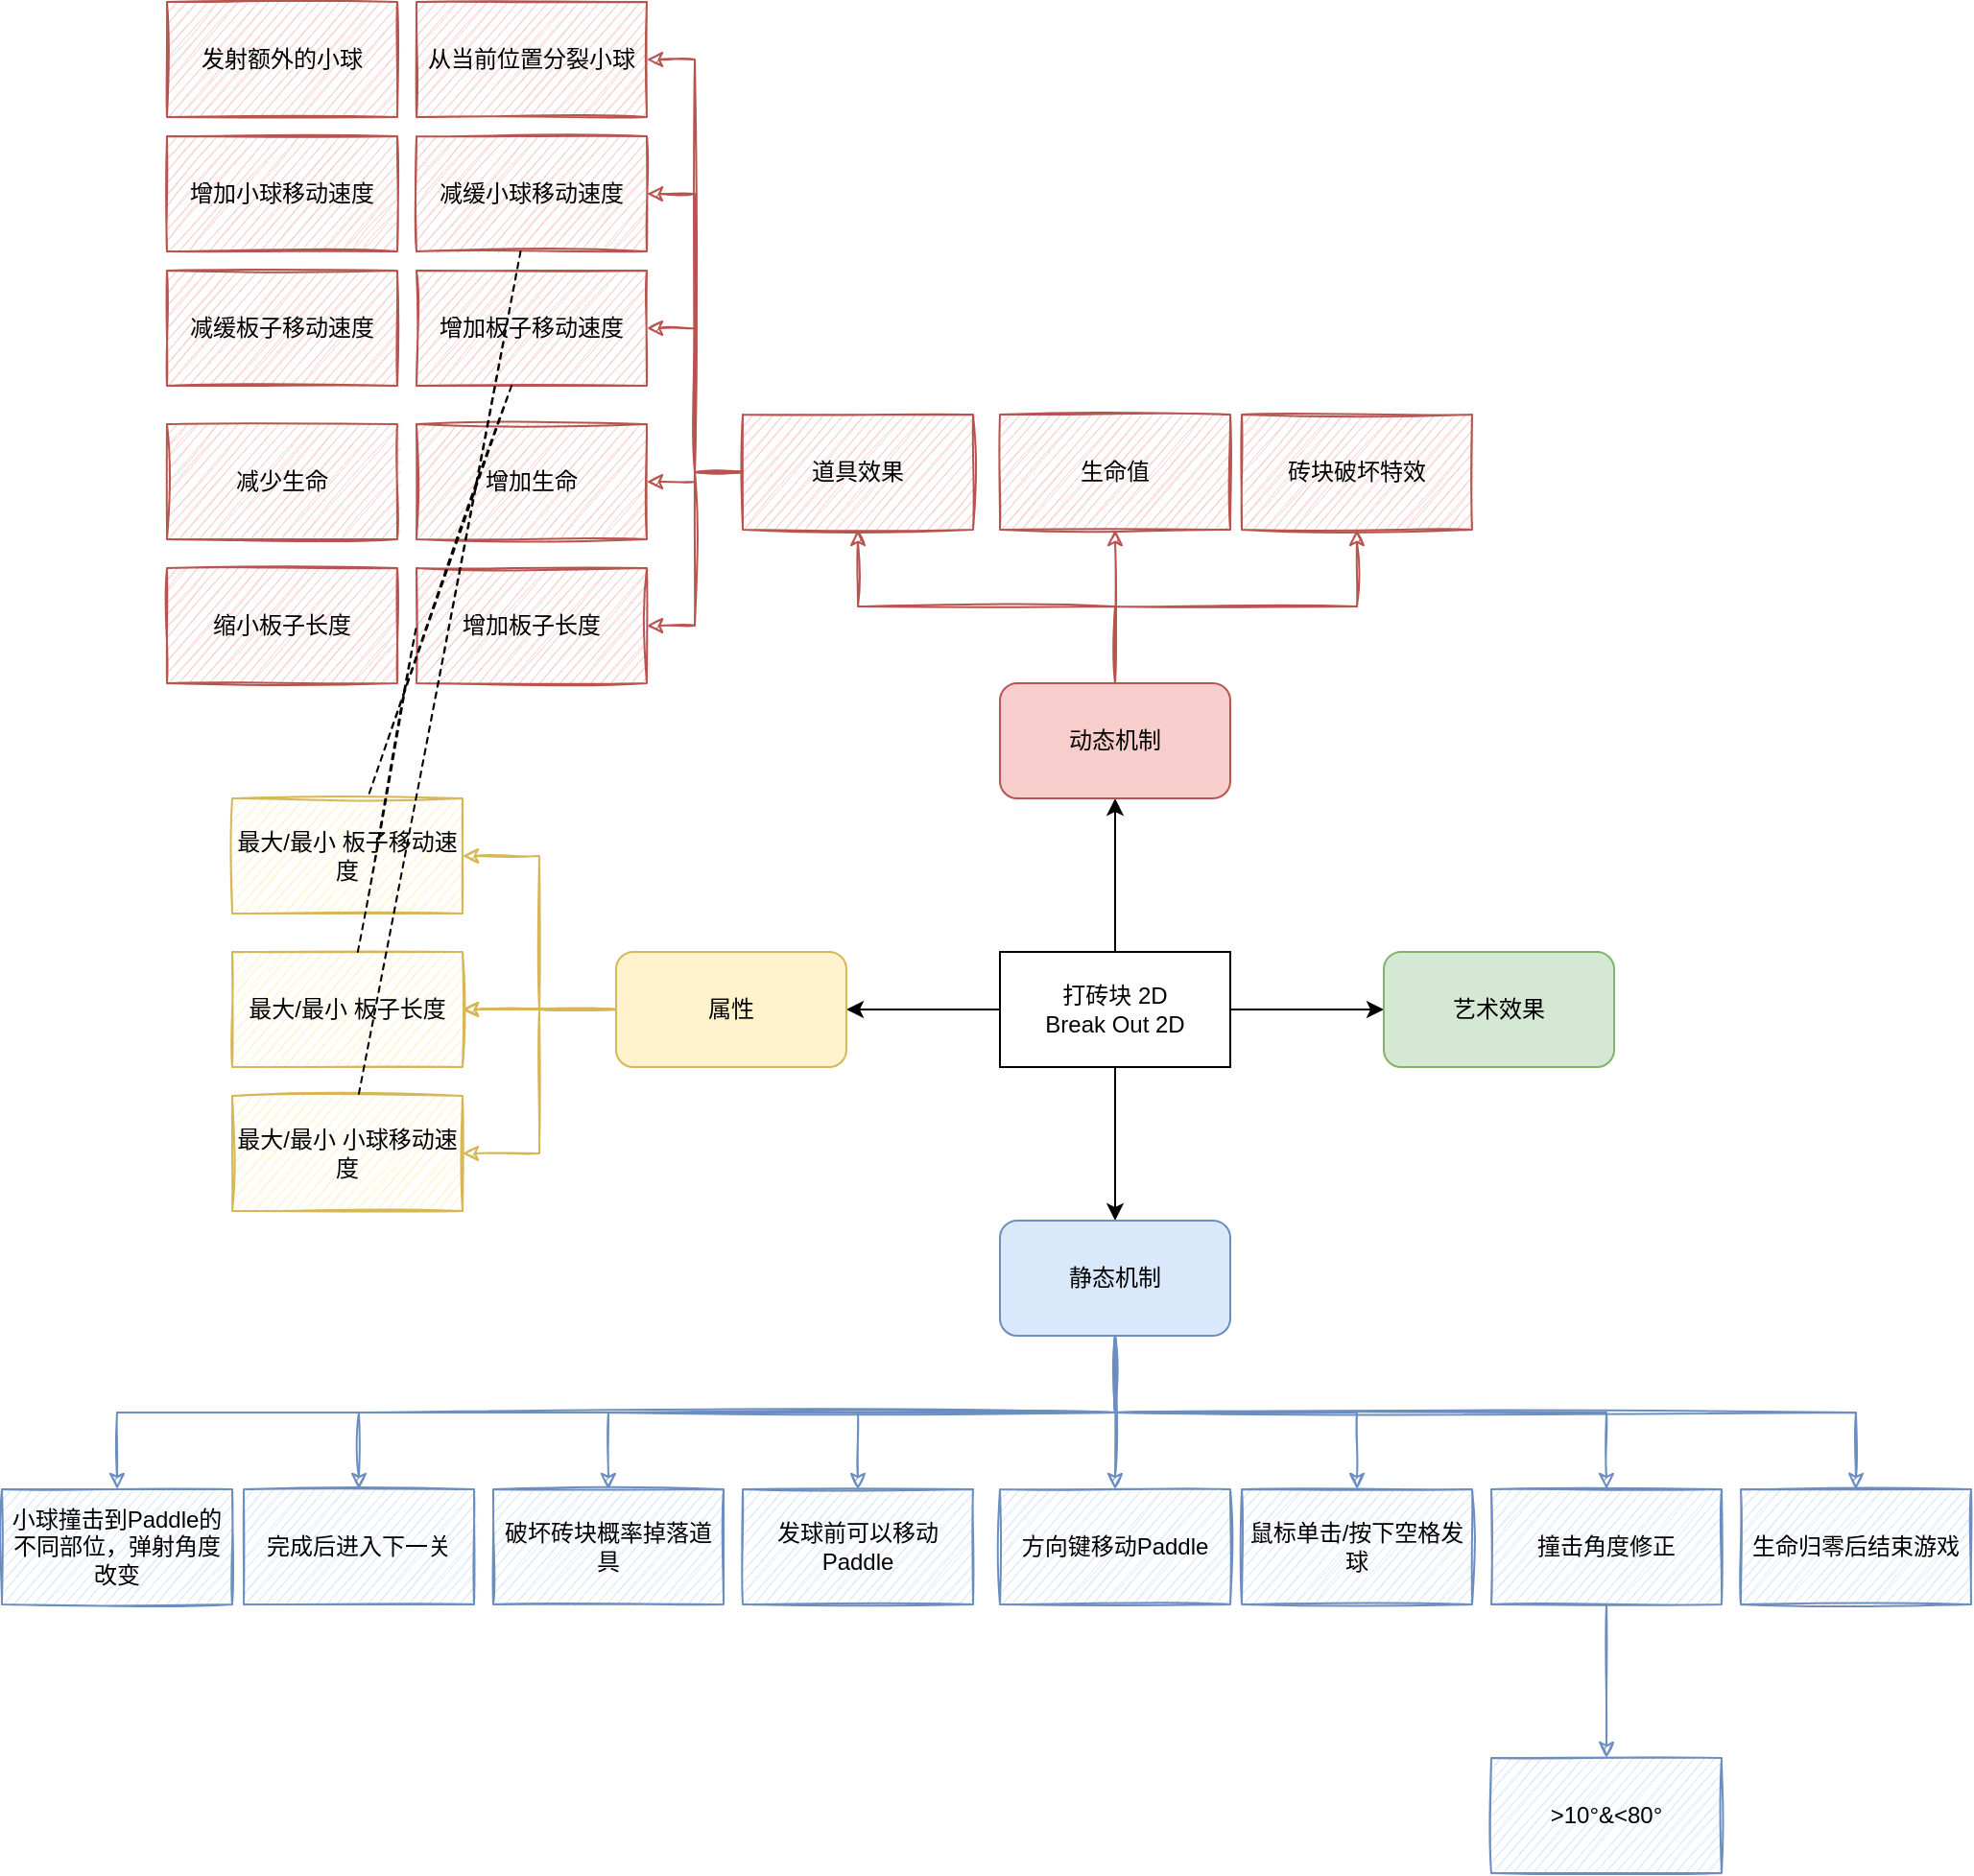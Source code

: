 <mxfile version="15.8.3" type="github" pages="2"><diagram id="j4yADAcBJTlE0MgHbFQH" name="Game Design"><mxGraphModel dx="2889" dy="1112" grid="1" gridSize="10" guides="1" tooltips="1" connect="1" arrows="1" fold="1" page="1" pageScale="1" pageWidth="827" pageHeight="1169" math="0" shadow="0"><root><mxCell id="0"/><mxCell id="1" parent="0"/><mxCell id="lZPO9G5ehcdFBOwL09j4-3" value="" style="edgeStyle=orthogonalEdgeStyle;rounded=0;orthogonalLoop=1;jettySize=auto;html=1;" edge="1" parent="1" source="lZPO9G5ehcdFBOwL09j4-1" target="lZPO9G5ehcdFBOwL09j4-2"><mxGeometry relative="1" as="geometry"/></mxCell><mxCell id="lZPO9G5ehcdFBOwL09j4-5" value="" style="edgeStyle=orthogonalEdgeStyle;rounded=0;orthogonalLoop=1;jettySize=auto;html=1;" edge="1" parent="1" source="lZPO9G5ehcdFBOwL09j4-1" target="lZPO9G5ehcdFBOwL09j4-4"><mxGeometry relative="1" as="geometry"/></mxCell><mxCell id="lZPO9G5ehcdFBOwL09j4-7" value="" style="edgeStyle=orthogonalEdgeStyle;rounded=0;orthogonalLoop=1;jettySize=auto;html=1;" edge="1" parent="1" source="lZPO9G5ehcdFBOwL09j4-1" target="lZPO9G5ehcdFBOwL09j4-6"><mxGeometry relative="1" as="geometry"/></mxCell><mxCell id="lZPO9G5ehcdFBOwL09j4-9" value="" style="edgeStyle=orthogonalEdgeStyle;rounded=0;orthogonalLoop=1;jettySize=auto;html=1;" edge="1" parent="1" source="lZPO9G5ehcdFBOwL09j4-1" target="lZPO9G5ehcdFBOwL09j4-8"><mxGeometry relative="1" as="geometry"/></mxCell><mxCell id="lZPO9G5ehcdFBOwL09j4-1" value="&lt;div&gt;打砖块 2D&lt;/div&gt;&lt;div&gt;Break Out 2D&lt;br&gt;&lt;/div&gt;" style="rounded=0;whiteSpace=wrap;html=1;" vertex="1" parent="1"><mxGeometry x="354" y="555" width="120" height="60" as="geometry"/></mxCell><mxCell id="lZPO9G5ehcdFBOwL09j4-2" value="艺术效果" style="whiteSpace=wrap;html=1;rounded=1;fillColor=#d5e8d4;strokeColor=#82b366;" vertex="1" parent="1"><mxGeometry x="554" y="555" width="120" height="60" as="geometry"/></mxCell><mxCell id="m0IgPKd1K75AwhOamDjl-6" value="" style="edgeStyle=orthogonalEdgeStyle;rounded=0;orthogonalLoop=1;jettySize=auto;html=1;sketch=1;fillColor=#f8cecc;strokeColor=#b85450;" edge="1" parent="1" source="lZPO9G5ehcdFBOwL09j4-4" target="m0IgPKd1K75AwhOamDjl-5"><mxGeometry relative="1" as="geometry"/></mxCell><mxCell id="m0IgPKd1K75AwhOamDjl-20" value="" style="edgeStyle=orthogonalEdgeStyle;rounded=0;orthogonalLoop=1;jettySize=auto;html=1;exitX=0.5;exitY=0;exitDx=0;exitDy=0;sketch=1;fillColor=#f8cecc;strokeColor=#b85450;" edge="1" parent="1" source="lZPO9G5ehcdFBOwL09j4-4" target="m0IgPKd1K75AwhOamDjl-19"><mxGeometry relative="1" as="geometry"/></mxCell><mxCell id="m0IgPKd1K75AwhOamDjl-26" value="" style="edgeStyle=orthogonalEdgeStyle;rounded=0;sketch=1;orthogonalLoop=1;jettySize=auto;html=1;exitX=0.5;exitY=0;exitDx=0;exitDy=0;fillColor=#f8cecc;strokeColor=#b85450;" edge="1" parent="1" source="lZPO9G5ehcdFBOwL09j4-4" target="m0IgPKd1K75AwhOamDjl-25"><mxGeometry relative="1" as="geometry"/></mxCell><mxCell id="lZPO9G5ehcdFBOwL09j4-4" value="动态机制" style="whiteSpace=wrap;html=1;rounded=1;fillColor=#f8cecc;strokeColor=#b85450;" vertex="1" parent="1"><mxGeometry x="354" y="415" width="120" height="60" as="geometry"/></mxCell><mxCell id="m0IgPKd1K75AwhOamDjl-12" value="" style="edgeStyle=orthogonalEdgeStyle;rounded=0;orthogonalLoop=1;jettySize=auto;html=1;sketch=1;fillColor=#fff2cc;strokeColor=#d6b656;" edge="1" parent="1" source="lZPO9G5ehcdFBOwL09j4-6"><mxGeometry relative="1" as="geometry"><mxPoint x="74" y="585" as="targetPoint"/></mxGeometry></mxCell><mxCell id="m0IgPKd1K75AwhOamDjl-24" value="" style="edgeStyle=orthogonalEdgeStyle;rounded=0;sketch=1;orthogonalLoop=1;jettySize=auto;html=1;fillColor=#fff2cc;strokeColor=#d6b656;" edge="1" parent="1" source="lZPO9G5ehcdFBOwL09j4-6" target="m0IgPKd1K75AwhOamDjl-23"><mxGeometry relative="1" as="geometry"/></mxCell><mxCell id="m0IgPKd1K75AwhOamDjl-40" value="" style="edgeStyle=orthogonalEdgeStyle;rounded=0;sketch=1;orthogonalLoop=1;jettySize=auto;html=1;entryX=1;entryY=0.5;entryDx=0;entryDy=0;fillColor=#fff2cc;strokeColor=#d6b656;" edge="1" parent="1" source="lZPO9G5ehcdFBOwL09j4-6" target="m0IgPKd1K75AwhOamDjl-39"><mxGeometry relative="1" as="geometry"/></mxCell><mxCell id="m0IgPKd1K75AwhOamDjl-42" value="" style="edgeStyle=orthogonalEdgeStyle;rounded=0;sketch=1;orthogonalLoop=1;jettySize=auto;html=1;entryX=1;entryY=0.5;entryDx=0;entryDy=0;fillColor=#fff2cc;strokeColor=#d6b656;" edge="1" parent="1" source="lZPO9G5ehcdFBOwL09j4-6" target="m0IgPKd1K75AwhOamDjl-41"><mxGeometry relative="1" as="geometry"/></mxCell><mxCell id="lZPO9G5ehcdFBOwL09j4-6" value="属性" style="whiteSpace=wrap;html=1;rounded=1;fillColor=#fff2cc;strokeColor=#d6b656;" vertex="1" parent="1"><mxGeometry x="154" y="555" width="120" height="60" as="geometry"/></mxCell><mxCell id="m0IgPKd1K75AwhOamDjl-2" value="" style="edgeStyle=orthogonalEdgeStyle;rounded=0;orthogonalLoop=1;jettySize=auto;html=1;sketch=1;fillColor=#dae8fc;strokeColor=#6c8ebf;" edge="1" parent="1" source="lZPO9G5ehcdFBOwL09j4-8" target="m0IgPKd1K75AwhOamDjl-1"><mxGeometry relative="1" as="geometry"/></mxCell><mxCell id="m0IgPKd1K75AwhOamDjl-4" value="" style="edgeStyle=orthogonalEdgeStyle;rounded=0;orthogonalLoop=1;jettySize=auto;html=1;exitX=0.5;exitY=1;exitDx=0;exitDy=0;sketch=1;fillColor=#dae8fc;strokeColor=#6c8ebf;" edge="1" parent="1" source="lZPO9G5ehcdFBOwL09j4-8" target="m0IgPKd1K75AwhOamDjl-3"><mxGeometry relative="1" as="geometry"/></mxCell><mxCell id="m0IgPKd1K75AwhOamDjl-10" value="" style="edgeStyle=orthogonalEdgeStyle;rounded=0;orthogonalLoop=1;jettySize=auto;html=1;exitX=0.5;exitY=1;exitDx=0;exitDy=0;sketch=1;fillColor=#dae8fc;strokeColor=#6c8ebf;" edge="1" parent="1" source="lZPO9G5ehcdFBOwL09j4-8" target="m0IgPKd1K75AwhOamDjl-9"><mxGeometry relative="1" as="geometry"/></mxCell><mxCell id="m0IgPKd1K75AwhOamDjl-16" value="" style="edgeStyle=orthogonalEdgeStyle;rounded=0;orthogonalLoop=1;jettySize=auto;html=1;exitX=0.5;exitY=1;exitDx=0;exitDy=0;sketch=1;fillColor=#dae8fc;strokeColor=#6c8ebf;" edge="1" parent="1" source="lZPO9G5ehcdFBOwL09j4-8" target="m0IgPKd1K75AwhOamDjl-15"><mxGeometry relative="1" as="geometry"/></mxCell><mxCell id="m0IgPKd1K75AwhOamDjl-22" value="" style="edgeStyle=orthogonalEdgeStyle;rounded=0;sketch=1;orthogonalLoop=1;jettySize=auto;html=1;exitX=0.5;exitY=1;exitDx=0;exitDy=0;fillColor=#dae8fc;strokeColor=#6c8ebf;" edge="1" parent="1" source="lZPO9G5ehcdFBOwL09j4-8" target="m0IgPKd1K75AwhOamDjl-21"><mxGeometry relative="1" as="geometry"/></mxCell><mxCell id="m0IgPKd1K75AwhOamDjl-60" value="" style="edgeStyle=orthogonalEdgeStyle;rounded=0;sketch=1;orthogonalLoop=1;jettySize=auto;html=1;exitX=0.5;exitY=1;exitDx=0;exitDy=0;fillColor=#dae8fc;strokeColor=#6c8ebf;" edge="1" parent="1" source="lZPO9G5ehcdFBOwL09j4-8" target="m0IgPKd1K75AwhOamDjl-59"><mxGeometry relative="1" as="geometry"/></mxCell><mxCell id="tSwqO1Vi5Pyf7Tqg999F-2" value="" style="edgeStyle=orthogonalEdgeStyle;rounded=0;sketch=1;orthogonalLoop=1;jettySize=auto;html=1;exitX=0.5;exitY=1;exitDx=0;exitDy=0;fillColor=#dae8fc;strokeColor=#6c8ebf;" edge="1" parent="1" source="lZPO9G5ehcdFBOwL09j4-8" target="tSwqO1Vi5Pyf7Tqg999F-1"><mxGeometry relative="1" as="geometry"/></mxCell><mxCell id="dPDaBg9XrNF3BNNMCKit-2" value="" style="edgeStyle=orthogonalEdgeStyle;rounded=0;sketch=1;orthogonalLoop=1;jettySize=auto;html=1;exitX=0.5;exitY=1;exitDx=0;exitDy=0;fillColor=#dae8fc;strokeColor=#6c8ebf;" edge="1" parent="1" source="lZPO9G5ehcdFBOwL09j4-8" target="dPDaBg9XrNF3BNNMCKit-1"><mxGeometry relative="1" as="geometry"/></mxCell><mxCell id="lZPO9G5ehcdFBOwL09j4-8" value="静态机制" style="whiteSpace=wrap;html=1;rounded=1;fillColor=#dae8fc;strokeColor=#6c8ebf;" vertex="1" parent="1"><mxGeometry x="354" y="695" width="120" height="60" as="geometry"/></mxCell><mxCell id="m0IgPKd1K75AwhOamDjl-1" value="方向键移动Paddle" style="whiteSpace=wrap;html=1;rounded=0;strokeColor=#6c8ebf;fillColor=#dae8fc;sketch=1;" vertex="1" parent="1"><mxGeometry x="354" y="835" width="120" height="60" as="geometry"/></mxCell><mxCell id="m0IgPKd1K75AwhOamDjl-3" value="鼠标单击/按下空格发球" style="whiteSpace=wrap;html=1;rounded=0;strokeColor=#6c8ebf;fillColor=#dae8fc;sketch=1;" vertex="1" parent="1"><mxGeometry x="480" y="835" width="120" height="60" as="geometry"/></mxCell><mxCell id="m0IgPKd1K75AwhOamDjl-5" value="生命值" style="whiteSpace=wrap;html=1;rounded=0;strokeColor=#b85450;fillColor=#f8cecc;sketch=1;" vertex="1" parent="1"><mxGeometry x="354" y="275" width="120" height="60" as="geometry"/></mxCell><mxCell id="m0IgPKd1K75AwhOamDjl-9" value="发球前可以移动Paddle" style="whiteSpace=wrap;html=1;rounded=0;strokeColor=#6c8ebf;fillColor=#dae8fc;sketch=1;" vertex="1" parent="1"><mxGeometry x="220" y="835" width="120" height="60" as="geometry"/></mxCell><mxCell id="m0IgPKd1K75AwhOamDjl-18" value="" style="edgeStyle=orthogonalEdgeStyle;rounded=0;orthogonalLoop=1;jettySize=auto;html=1;sketch=1;fillColor=#dae8fc;strokeColor=#6c8ebf;" edge="1" parent="1" source="m0IgPKd1K75AwhOamDjl-15" target="m0IgPKd1K75AwhOamDjl-17"><mxGeometry relative="1" as="geometry"/></mxCell><mxCell id="m0IgPKd1K75AwhOamDjl-15" value="撞击角度修正" style="whiteSpace=wrap;html=1;rounded=0;strokeColor=#6c8ebf;fillColor=#dae8fc;sketch=1;" vertex="1" parent="1"><mxGeometry x="610" y="835" width="120" height="60" as="geometry"/></mxCell><mxCell id="m0IgPKd1K75AwhOamDjl-17" value="&lt;div&gt;&amp;gt;10°&amp;amp;&amp;lt;80°&lt;/div&gt;" style="whiteSpace=wrap;html=1;rounded=0;strokeColor=#6c8ebf;fillColor=#dae8fc;sketch=1;" vertex="1" parent="1"><mxGeometry x="610" y="975" width="120" height="60" as="geometry"/></mxCell><mxCell id="m0IgPKd1K75AwhOamDjl-19" value="砖块破坏特效" style="whiteSpace=wrap;html=1;rounded=0;strokeColor=#b85450;fillColor=#f8cecc;sketch=1;" vertex="1" parent="1"><mxGeometry x="480" y="275" width="120" height="60" as="geometry"/></mxCell><mxCell id="m0IgPKd1K75AwhOamDjl-21" value="破坏砖块概率掉落道具" style="whiteSpace=wrap;html=1;rounded=0;strokeColor=#6c8ebf;fillColor=#dae8fc;sketch=1;" vertex="1" parent="1"><mxGeometry x="90" y="835" width="120" height="60" as="geometry"/></mxCell><mxCell id="m0IgPKd1K75AwhOamDjl-23" value="最大/最小 板子长度" style="whiteSpace=wrap;html=1;rounded=0;strokeColor=#d6b656;fillColor=#fff2cc;sketch=1;" vertex="1" parent="1"><mxGeometry x="-46" y="555" width="120" height="60" as="geometry"/></mxCell><mxCell id="m0IgPKd1K75AwhOamDjl-28" value="" style="edgeStyle=orthogonalEdgeStyle;rounded=0;sketch=1;orthogonalLoop=1;jettySize=auto;html=1;fillColor=#f8cecc;strokeColor=#b85450;" edge="1" parent="1" source="m0IgPKd1K75AwhOamDjl-25" target="m0IgPKd1K75AwhOamDjl-27"><mxGeometry relative="1" as="geometry"/></mxCell><mxCell id="m0IgPKd1K75AwhOamDjl-30" value="" style="edgeStyle=orthogonalEdgeStyle;rounded=0;sketch=1;orthogonalLoop=1;jettySize=auto;html=1;startArrow=none;entryX=1;entryY=0.5;entryDx=0;entryDy=0;exitX=0;exitY=0.5;exitDx=0;exitDy=0;fillColor=#f8cecc;strokeColor=#b85450;" edge="1" parent="1" source="m0IgPKd1K75AwhOamDjl-25" target="m0IgPKd1K75AwhOamDjl-29"><mxGeometry relative="1" as="geometry"><mxPoint x="290" y="150" as="sourcePoint"/></mxGeometry></mxCell><mxCell id="m0IgPKd1K75AwhOamDjl-32" value="" style="edgeStyle=orthogonalEdgeStyle;rounded=0;sketch=1;orthogonalLoop=1;jettySize=auto;html=1;exitX=0;exitY=0.5;exitDx=0;exitDy=0;entryX=1;entryY=0.5;entryDx=0;entryDy=0;fillColor=#f8cecc;strokeColor=#b85450;" edge="1" parent="1" source="m0IgPKd1K75AwhOamDjl-25" target="m0IgPKd1K75AwhOamDjl-31"><mxGeometry relative="1" as="geometry"/></mxCell><mxCell id="m0IgPKd1K75AwhOamDjl-34" value="" style="edgeStyle=orthogonalEdgeStyle;rounded=0;sketch=1;orthogonalLoop=1;jettySize=auto;html=1;exitX=0;exitY=0.5;exitDx=0;exitDy=0;entryX=1;entryY=0.5;entryDx=0;entryDy=0;fillColor=#f8cecc;strokeColor=#b85450;" edge="1" parent="1" source="m0IgPKd1K75AwhOamDjl-25" target="m0IgPKd1K75AwhOamDjl-33"><mxGeometry relative="1" as="geometry"/></mxCell><mxCell id="m0IgPKd1K75AwhOamDjl-47" value="" style="edgeStyle=orthogonalEdgeStyle;rounded=0;sketch=1;orthogonalLoop=1;jettySize=auto;html=1;exitX=0;exitY=0.5;exitDx=0;exitDy=0;entryX=1;entryY=0.5;entryDx=0;entryDy=0;fillColor=#f8cecc;strokeColor=#b85450;" edge="1" parent="1" source="m0IgPKd1K75AwhOamDjl-25" target="m0IgPKd1K75AwhOamDjl-46"><mxGeometry relative="1" as="geometry"><mxPoint x="300" y="120" as="targetPoint"/></mxGeometry></mxCell><mxCell id="m0IgPKd1K75AwhOamDjl-25" value="道具效果" style="whiteSpace=wrap;html=1;rounded=0;strokeColor=#b85450;fillColor=#f8cecc;sketch=1;" vertex="1" parent="1"><mxGeometry x="220" y="275" width="120" height="60" as="geometry"/></mxCell><mxCell id="m0IgPKd1K75AwhOamDjl-27" value="增加生命" style="whiteSpace=wrap;html=1;rounded=0;strokeColor=#b85450;fillColor=#f8cecc;sketch=1;" vertex="1" parent="1"><mxGeometry x="50" y="280" width="120" height="60" as="geometry"/></mxCell><mxCell id="m0IgPKd1K75AwhOamDjl-29" value="从当前位置分裂小球" style="whiteSpace=wrap;html=1;rounded=0;strokeColor=#b85450;fillColor=#f8cecc;sketch=1;" vertex="1" parent="1"><mxGeometry x="50" y="60" width="120" height="60" as="geometry"/></mxCell><mxCell id="m0IgPKd1K75AwhOamDjl-31" value="增加板子移动速度" style="whiteSpace=wrap;html=1;rounded=0;strokeColor=#b85450;fillColor=#f8cecc;sketch=1;" vertex="1" parent="1"><mxGeometry x="50" y="200" width="120" height="60" as="geometry"/></mxCell><mxCell id="m0IgPKd1K75AwhOamDjl-33" value="增加板子长度" style="whiteSpace=wrap;html=1;rounded=0;strokeColor=#b85450;fillColor=#f8cecc;sketch=1;" vertex="1" parent="1"><mxGeometry x="50" y="355" width="120" height="60" as="geometry"/></mxCell><mxCell id="m0IgPKd1K75AwhOamDjl-35" value="缩小板子长度" style="whiteSpace=wrap;html=1;rounded=0;strokeColor=#b85450;fillColor=#f8cecc;sketch=1;" vertex="1" parent="1"><mxGeometry x="-80" y="355" width="120" height="60" as="geometry"/></mxCell><mxCell id="m0IgPKd1K75AwhOamDjl-37" value="增加小球移动速度" style="whiteSpace=wrap;html=1;rounded=0;strokeColor=#b85450;fillColor=#f8cecc;sketch=1;" vertex="1" parent="1"><mxGeometry x="-80" y="130" width="120" height="60" as="geometry"/></mxCell><mxCell id="m0IgPKd1K75AwhOamDjl-39" value="最大/最小 板子移动速度" style="whiteSpace=wrap;html=1;rounded=0;strokeColor=#d6b656;fillColor=#fff2cc;sketch=1;" vertex="1" parent="1"><mxGeometry x="-46" y="475" width="120" height="60" as="geometry"/></mxCell><mxCell id="m0IgPKd1K75AwhOamDjl-41" value="最大/最小 小球移动速度" style="whiteSpace=wrap;html=1;rounded=0;strokeColor=#d6b656;fillColor=#fff2cc;sketch=1;" vertex="1" parent="1"><mxGeometry x="-46" y="630" width="120" height="60" as="geometry"/></mxCell><mxCell id="m0IgPKd1K75AwhOamDjl-44" value="减少生命" style="whiteSpace=wrap;html=1;rounded=0;strokeColor=#b85450;fillColor=#f8cecc;sketch=1;" vertex="1" parent="1"><mxGeometry x="-80" y="280" width="120" height="60" as="geometry"/></mxCell><mxCell id="m0IgPKd1K75AwhOamDjl-48" value="减缓板子移动速度" style="whiteSpace=wrap;html=1;rounded=0;strokeColor=#b85450;fillColor=#f8cecc;sketch=1;" vertex="1" parent="1"><mxGeometry x="-80" y="200" width="120" height="60" as="geometry"/></mxCell><mxCell id="m0IgPKd1K75AwhOamDjl-46" value="减缓小球移动速度" style="whiteSpace=wrap;html=1;rounded=0;strokeColor=#b85450;fillColor=#f8cecc;sketch=1;" vertex="1" parent="1"><mxGeometry x="50" y="130" width="120" height="60" as="geometry"/></mxCell><mxCell id="m0IgPKd1K75AwhOamDjl-53" value="发射额外的小球" style="whiteSpace=wrap;html=1;rounded=0;strokeColor=#b85450;fillColor=#f8cecc;sketch=1;" vertex="1" parent="1"><mxGeometry x="-80" y="60" width="120" height="60" as="geometry"/></mxCell><mxCell id="m0IgPKd1K75AwhOamDjl-54" value="" style="endArrow=none;dashed=1;html=1;rounded=0;sketch=1;entryX=0;entryY=0.5;entryDx=0;entryDy=0;" edge="1" parent="1" source="m0IgPKd1K75AwhOamDjl-23" target="m0IgPKd1K75AwhOamDjl-33"><mxGeometry width="50" height="50" relative="1" as="geometry"><mxPoint x="-280" y="520" as="sourcePoint"/><mxPoint x="-230" y="470" as="targetPoint"/></mxGeometry></mxCell><mxCell id="m0IgPKd1K75AwhOamDjl-55" value="" style="endArrow=none;dashed=1;html=1;rounded=0;sketch=1;" edge="1" parent="1" source="m0IgPKd1K75AwhOamDjl-31" target="m0IgPKd1K75AwhOamDjl-39"><mxGeometry width="50" height="50" relative="1" as="geometry"><mxPoint x="-250" y="510" as="sourcePoint"/><mxPoint x="-200" y="460" as="targetPoint"/></mxGeometry></mxCell><mxCell id="m0IgPKd1K75AwhOamDjl-56" value="" style="endArrow=none;dashed=1;html=1;rounded=0;sketch=1;" edge="1" parent="1" source="m0IgPKd1K75AwhOamDjl-46" target="m0IgPKd1K75AwhOamDjl-41"><mxGeometry width="50" height="50" relative="1" as="geometry"><mxPoint x="-200" y="620" as="sourcePoint"/><mxPoint x="-150" y="570" as="targetPoint"/></mxGeometry></mxCell><mxCell id="m0IgPKd1K75AwhOamDjl-59" value="完成后进入下一关" style="whiteSpace=wrap;html=1;rounded=0;strokeColor=#6c8ebf;fillColor=#dae8fc;sketch=1;" vertex="1" parent="1"><mxGeometry x="-40" y="835" width="120" height="60" as="geometry"/></mxCell><mxCell id="tSwqO1Vi5Pyf7Tqg999F-1" value="生命归零后结束游戏" style="whiteSpace=wrap;html=1;rounded=0;strokeColor=#6c8ebf;fillColor=#dae8fc;sketch=1;" vertex="1" parent="1"><mxGeometry x="740" y="835" width="120" height="60" as="geometry"/></mxCell><mxCell id="dPDaBg9XrNF3BNNMCKit-1" value="小球撞击到Paddle的不同部位，弹射角度改变" style="whiteSpace=wrap;html=1;rounded=0;strokeColor=#6c8ebf;fillColor=#dae8fc;sketch=1;" vertex="1" parent="1"><mxGeometry x="-166" y="835" width="120" height="60" as="geometry"/></mxCell></root></mxGraphModel></diagram><diagram id="9mextw0oVyvGEGGCA2Yd" name="Game Structure"><mxGraphModel dx="2545" dy="927" grid="1" gridSize="10" guides="1" tooltips="1" connect="1" arrows="1" fold="1" page="1" pageScale="1" pageWidth="827" pageHeight="1169" math="0" shadow="0"><root><mxCell id="uuFzfXdyZzTkFxvxR00C-0"/><mxCell id="uuFzfXdyZzTkFxvxR00C-1" parent="uuFzfXdyZzTkFxvxR00C-0"/><mxCell id="GmsSr2zwYf_i3lfqAFIg-0" value="" style="edgeStyle=orthogonalEdgeStyle;rounded=0;orthogonalLoop=1;jettySize=auto;html=1;" edge="1" parent="uuFzfXdyZzTkFxvxR00C-1" source="GmsSr2zwYf_i3lfqAFIg-5" target="GmsSr2zwYf_i3lfqAFIg-6"><mxGeometry relative="1" as="geometry"/></mxCell><mxCell id="GmsSr2zwYf_i3lfqAFIg-1" value="" style="edgeStyle=orthogonalEdgeStyle;rounded=0;orthogonalLoop=1;jettySize=auto;html=1;" edge="1" parent="uuFzfXdyZzTkFxvxR00C-1" source="GmsSr2zwYf_i3lfqAFIg-5" target="GmsSr2zwYf_i3lfqAFIg-7"><mxGeometry relative="1" as="geometry"/></mxCell><mxCell id="GmsSr2zwYf_i3lfqAFIg-2" value="" style="edgeStyle=orthogonalEdgeStyle;rounded=0;orthogonalLoop=1;jettySize=auto;html=1;" edge="1" parent="uuFzfXdyZzTkFxvxR00C-1" source="GmsSr2zwYf_i3lfqAFIg-5" target="GmsSr2zwYf_i3lfqAFIg-8"><mxGeometry relative="1" as="geometry"/></mxCell><mxCell id="GmsSr2zwYf_i3lfqAFIg-3" value="" style="edgeStyle=orthogonalEdgeStyle;rounded=0;orthogonalLoop=1;jettySize=auto;html=1;" edge="1" parent="uuFzfXdyZzTkFxvxR00C-1" source="GmsSr2zwYf_i3lfqAFIg-5" target="GmsSr2zwYf_i3lfqAFIg-9"><mxGeometry relative="1" as="geometry"/></mxCell><mxCell id="GmsSr2zwYf_i3lfqAFIg-4" value="" style="edgeStyle=orthogonalEdgeStyle;rounded=0;sketch=0;orthogonalLoop=1;jettySize=auto;html=1;shadow=0;entryX=0;entryY=0.5;entryDx=0;entryDy=0;" edge="1" parent="uuFzfXdyZzTkFxvxR00C-1" source="GmsSr2zwYf_i3lfqAFIg-5" target="GmsSr2zwYf_i3lfqAFIg-10"><mxGeometry relative="1" as="geometry"/></mxCell><mxCell id="GmsSr2zwYf_i3lfqAFIg-5" value="&lt;div&gt;打砖块 2D&lt;br&gt;&lt;/div&gt;&lt;div&gt;Breakout 2D&lt;/div&gt;" style="rounded=0;whiteSpace=wrap;html=1;" vertex="1" parent="uuFzfXdyZzTkFxvxR00C-1"><mxGeometry x="354" y="555" width="120" height="60" as="geometry"/></mxCell><mxCell id="Kpxj5F9NC7Hcf8MuxwXi-1" value="" style="edgeStyle=orthogonalEdgeStyle;rounded=0;sketch=1;orthogonalLoop=1;jettySize=auto;html=1;fillColor=#f8cecc;strokeColor=#b85450;" edge="1" parent="uuFzfXdyZzTkFxvxR00C-1" source="GmsSr2zwYf_i3lfqAFIg-6" target="Kpxj5F9NC7Hcf8MuxwXi-0"><mxGeometry relative="1" as="geometry"/></mxCell><mxCell id="GmsSr2zwYf_i3lfqAFIg-6" value="&lt;div&gt;Enums&lt;/div&gt;&lt;div&gt;枚举&lt;br&gt;&lt;/div&gt;" style="whiteSpace=wrap;html=1;rounded=1;fillColor=#f8cecc;strokeColor=#b85450;sketch=0;" vertex="1" parent="uuFzfXdyZzTkFxvxR00C-1"><mxGeometry x="354" y="415" width="120" height="60" as="geometry"/></mxCell><mxCell id="Kpxj5F9NC7Hcf8MuxwXi-3" value="" style="edgeStyle=orthogonalEdgeStyle;rounded=0;sketch=1;orthogonalLoop=1;jettySize=auto;html=1;fillColor=#d5e8d4;strokeColor=#82b366;" edge="1" parent="uuFzfXdyZzTkFxvxR00C-1" source="GmsSr2zwYf_i3lfqAFIg-7" target="Kpxj5F9NC7Hcf8MuxwXi-2"><mxGeometry relative="1" as="geometry"/></mxCell><mxCell id="HQX9oofSXuFN23WW5Z-N-1" value="" style="edgeStyle=orthogonalEdgeStyle;rounded=0;sketch=1;orthogonalLoop=1;jettySize=auto;html=1;entryX=0;entryY=0.5;entryDx=0;entryDy=0;fillColor=#d5e8d4;strokeColor=#82b366;" edge="1" parent="uuFzfXdyZzTkFxvxR00C-1" source="GmsSr2zwYf_i3lfqAFIg-7" target="HQX9oofSXuFN23WW5Z-N-0"><mxGeometry relative="1" as="geometry"/></mxCell><mxCell id="HQX9oofSXuFN23WW5Z-N-3" value="" style="edgeStyle=orthogonalEdgeStyle;rounded=0;sketch=1;orthogonalLoop=1;jettySize=auto;html=1;entryX=0;entryY=0.5;entryDx=0;entryDy=0;fillColor=#d5e8d4;strokeColor=#82b366;" edge="1" parent="uuFzfXdyZzTkFxvxR00C-1" source="GmsSr2zwYf_i3lfqAFIg-7" target="HQX9oofSXuFN23WW5Z-N-2"><mxGeometry relative="1" as="geometry"/></mxCell><mxCell id="0vdhFtSsj3f7KYkm6HMj-17" value="" style="edgeStyle=orthogonalEdgeStyle;rounded=0;sketch=1;orthogonalLoop=1;jettySize=auto;html=1;entryX=0;entryY=0.5;entryDx=0;entryDy=0;fillColor=#d5e8d4;strokeColor=#82b366;" edge="1" parent="uuFzfXdyZzTkFxvxR00C-1" source="GmsSr2zwYf_i3lfqAFIg-7" target="0vdhFtSsj3f7KYkm6HMj-16"><mxGeometry relative="1" as="geometry"/></mxCell><mxCell id="GmsSr2zwYf_i3lfqAFIg-7" value="&lt;div&gt;Game Objects&lt;/div&gt;游戏对象" style="whiteSpace=wrap;html=1;rounded=1;fillColor=#d5e8d4;strokeColor=#82b366;sketch=0;" vertex="1" parent="uuFzfXdyZzTkFxvxR00C-1"><mxGeometry x="554" y="555" width="120" height="60" as="geometry"/></mxCell><mxCell id="Kpxj5F9NC7Hcf8MuxwXi-7" value="" style="edgeStyle=orthogonalEdgeStyle;rounded=0;sketch=1;orthogonalLoop=1;jettySize=auto;html=1;fillColor=#dae8fc;strokeColor=#6c8ebf;exitX=0.5;exitY=1;exitDx=0;exitDy=0;" edge="1" parent="uuFzfXdyZzTkFxvxR00C-1" source="GmsSr2zwYf_i3lfqAFIg-8" target="Kpxj5F9NC7Hcf8MuxwXi-6"><mxGeometry relative="1" as="geometry"/></mxCell><mxCell id="2XwQVIYbjwrB-QFxlzP2-19" value="" style="edgeStyle=orthogonalEdgeStyle;rounded=0;sketch=1;orthogonalLoop=1;jettySize=auto;html=1;exitX=0.5;exitY=1;exitDx=0;exitDy=0;fillColor=#dae8fc;strokeColor=#6c8ebf;" edge="1" parent="uuFzfXdyZzTkFxvxR00C-1" source="GmsSr2zwYf_i3lfqAFIg-8" target="2XwQVIYbjwrB-QFxlzP2-18"><mxGeometry relative="1" as="geometry"/></mxCell><mxCell id="GmsSr2zwYf_i3lfqAFIg-8" value="DataObjects (Non MonoBehaviour)" style="whiteSpace=wrap;html=1;rounded=1;fillColor=#dae8fc;strokeColor=#6c8ebf;sketch=0;" vertex="1" parent="uuFzfXdyZzTkFxvxR00C-1"><mxGeometry x="354" y="695" width="120" height="60" as="geometry"/></mxCell><mxCell id="Kpxj5F9NC7Hcf8MuxwXi-9" value="" style="edgeStyle=orthogonalEdgeStyle;rounded=0;sketch=1;orthogonalLoop=1;jettySize=auto;html=1;fillColor=#fff2cc;strokeColor=#d6b656;" edge="1" parent="uuFzfXdyZzTkFxvxR00C-1" source="GmsSr2zwYf_i3lfqAFIg-9" target="Kpxj5F9NC7Hcf8MuxwXi-8"><mxGeometry relative="1" as="geometry"/></mxCell><mxCell id="AwJRDwYDlifmoRVsQUEh-1" value="" style="edgeStyle=orthogonalEdgeStyle;rounded=0;sketch=1;orthogonalLoop=1;jettySize=auto;html=1;entryX=1;entryY=0.5;entryDx=0;entryDy=0;fillColor=#fff2cc;strokeColor=#d6b656;" edge="1" parent="uuFzfXdyZzTkFxvxR00C-1" source="GmsSr2zwYf_i3lfqAFIg-9" target="AwJRDwYDlifmoRVsQUEh-0"><mxGeometry relative="1" as="geometry"/></mxCell><mxCell id="HQX9oofSXuFN23WW5Z-N-20" value="" style="edgeStyle=orthogonalEdgeStyle;rounded=0;sketch=1;orthogonalLoop=1;jettySize=auto;html=1;entryX=1;entryY=0.5;entryDx=0;entryDy=0;fillColor=#fff2cc;strokeColor=#d6b656;" edge="1" parent="uuFzfXdyZzTkFxvxR00C-1" source="GmsSr2zwYf_i3lfqAFIg-9" target="HQX9oofSXuFN23WW5Z-N-19"><mxGeometry relative="1" as="geometry"/></mxCell><mxCell id="HQX9oofSXuFN23WW5Z-N-22" value="" style="edgeStyle=orthogonalEdgeStyle;rounded=0;sketch=1;orthogonalLoop=1;jettySize=auto;html=1;entryX=1;entryY=0.5;entryDx=0;entryDy=0;fillColor=#fff2cc;strokeColor=#d6b656;" edge="1" parent="uuFzfXdyZzTkFxvxR00C-1" source="GmsSr2zwYf_i3lfqAFIg-9" target="HQX9oofSXuFN23WW5Z-N-21"><mxGeometry relative="1" as="geometry"/></mxCell><mxCell id="GmsSr2zwYf_i3lfqAFIg-9" value="&lt;div&gt;Managers&lt;/div&gt;&lt;div&gt;管理&lt;br&gt;&lt;/div&gt;" style="whiteSpace=wrap;html=1;rounded=1;fillColor=#fff2cc;strokeColor=#d6b656;" vertex="1" parent="uuFzfXdyZzTkFxvxR00C-1"><mxGeometry x="154" y="555" width="120" height="60" as="geometry"/></mxCell><mxCell id="Kpxj5F9NC7Hcf8MuxwXi-5" value="" style="edgeStyle=orthogonalEdgeStyle;rounded=0;sketch=1;orthogonalLoop=1;jettySize=auto;html=1;fillColor=#e1d5e7;strokeColor=#9673a6;" edge="1" parent="uuFzfXdyZzTkFxvxR00C-1" source="GmsSr2zwYf_i3lfqAFIg-10" target="Kpxj5F9NC7Hcf8MuxwXi-4"><mxGeometry relative="1" as="geometry"/></mxCell><mxCell id="HQX9oofSXuFN23WW5Z-N-6" value="" style="edgeStyle=orthogonalEdgeStyle;rounded=0;sketch=1;orthogonalLoop=1;jettySize=auto;html=1;entryX=0;entryY=0.5;entryDx=0;entryDy=0;fillColor=#e1d5e7;strokeColor=#9673a6;" edge="1" parent="uuFzfXdyZzTkFxvxR00C-1" source="GmsSr2zwYf_i3lfqAFIg-10" target="HQX9oofSXuFN23WW5Z-N-5"><mxGeometry relative="1" as="geometry"/></mxCell><mxCell id="HQX9oofSXuFN23WW5Z-N-13" value="" style="edgeStyle=orthogonalEdgeStyle;rounded=0;sketch=1;orthogonalLoop=1;jettySize=auto;html=1;entryX=0;entryY=0.5;entryDx=0;entryDy=0;fillColor=#e1d5e7;strokeColor=#9673a6;" edge="1" parent="uuFzfXdyZzTkFxvxR00C-1" source="GmsSr2zwYf_i3lfqAFIg-10" target="HQX9oofSXuFN23WW5Z-N-12"><mxGeometry relative="1" as="geometry"/></mxCell><mxCell id="HQX9oofSXuFN23WW5Z-N-16" value="" style="edgeStyle=orthogonalEdgeStyle;rounded=0;sketch=1;orthogonalLoop=1;jettySize=auto;html=1;entryX=0;entryY=0.5;entryDx=0;entryDy=0;fillColor=#e1d5e7;strokeColor=#9673a6;" edge="1" parent="uuFzfXdyZzTkFxvxR00C-1" source="GmsSr2zwYf_i3lfqAFIg-10" target="HQX9oofSXuFN23WW5Z-N-15"><mxGeometry relative="1" as="geometry"/></mxCell><mxCell id="0vdhFtSsj3f7KYkm6HMj-3" value="" style="edgeStyle=orthogonalEdgeStyle;rounded=0;sketch=1;orthogonalLoop=1;jettySize=auto;html=1;entryX=0;entryY=0.5;entryDx=0;entryDy=0;fillColor=#e1d5e7;strokeColor=#9673a6;" edge="1" parent="uuFzfXdyZzTkFxvxR00C-1" source="GmsSr2zwYf_i3lfqAFIg-10" target="0vdhFtSsj3f7KYkm6HMj-2"><mxGeometry relative="1" as="geometry"/></mxCell><mxCell id="GmsSr2zwYf_i3lfqAFIg-10" value="&lt;div&gt;UI&lt;/div&gt;游戏界面" style="whiteSpace=wrap;html=1;rounded=1;fillColor=#e1d5e7;strokeColor=#9673a6;" vertex="1" parent="uuFzfXdyZzTkFxvxR00C-1"><mxGeometry x="554" y="695" width="120" height="60" as="geometry"/></mxCell><mxCell id="0vdhFtSsj3f7KYkm6HMj-1" value="" style="edgeStyle=orthogonalEdgeStyle;rounded=0;sketch=1;orthogonalLoop=1;jettySize=auto;html=1;exitX=0.5;exitY=0;exitDx=0;exitDy=0;fillColor=#f8cecc;strokeColor=#b85450;" edge="1" parent="uuFzfXdyZzTkFxvxR00C-1" source="GmsSr2zwYf_i3lfqAFIg-6" target="0vdhFtSsj3f7KYkm6HMj-0"><mxGeometry relative="1" as="geometry"/></mxCell><mxCell id="Kpxj5F9NC7Hcf8MuxwXi-0" value="道具种类" style="whiteSpace=wrap;html=1;rounded=0;strokeColor=#b85450;fillColor=#f8cecc;sketch=1;" vertex="1" parent="uuFzfXdyZzTkFxvxR00C-1"><mxGeometry x="354" y="275" width="120" height="60" as="geometry"/></mxCell><mxCell id="Kpxj5F9NC7Hcf8MuxwXi-2" value="Paddle" style="whiteSpace=wrap;html=1;rounded=0;strokeColor=#82b366;fillColor=#d5e8d4;sketch=1;" vertex="1" parent="uuFzfXdyZzTkFxvxR00C-1"><mxGeometry x="754" y="555" width="120" height="60" as="geometry"/></mxCell><mxCell id="Kpxj5F9NC7Hcf8MuxwXi-4" value="主界面" style="whiteSpace=wrap;html=1;rounded=0;strokeColor=#9673a6;fillColor=#e1d5e7;sketch=1;" vertex="1" parent="uuFzfXdyZzTkFxvxR00C-1"><mxGeometry x="754" y="695" width="120" height="60" as="geometry"/></mxCell><mxCell id="0vdhFtSsj3f7KYkm6HMj-11" value="" style="edgeStyle=orthogonalEdgeStyle;rounded=0;sketch=1;orthogonalLoop=1;jettySize=auto;html=1;fillColor=#dae8fc;strokeColor=#6c8ebf;exitX=0.5;exitY=1;exitDx=0;exitDy=0;" edge="1" parent="uuFzfXdyZzTkFxvxR00C-1" source="Kpxj5F9NC7Hcf8MuxwXi-6" target="0vdhFtSsj3f7KYkm6HMj-10"><mxGeometry relative="1" as="geometry"/></mxCell><mxCell id="0vdhFtSsj3f7KYkm6HMj-13" value="" style="edgeStyle=orthogonalEdgeStyle;rounded=0;sketch=1;orthogonalLoop=1;jettySize=auto;html=1;exitX=0.5;exitY=1;exitDx=0;exitDy=0;fillColor=#dae8fc;strokeColor=#6c8ebf;" edge="1" parent="uuFzfXdyZzTkFxvxR00C-1" source="GmsSr2zwYf_i3lfqAFIg-8" target="0vdhFtSsj3f7KYkm6HMj-12"><mxGeometry relative="1" as="geometry"/></mxCell><mxCell id="2XwQVIYbjwrB-QFxlzP2-11" value="" style="edgeStyle=orthogonalEdgeStyle;rounded=0;sketch=1;orthogonalLoop=1;jettySize=auto;html=1;exitX=0.5;exitY=1;exitDx=0;exitDy=0;fillColor=#dae8fc;strokeColor=#6c8ebf;" edge="1" parent="uuFzfXdyZzTkFxvxR00C-1" source="Kpxj5F9NC7Hcf8MuxwXi-6" target="2XwQVIYbjwrB-QFxlzP2-10"><mxGeometry relative="1" as="geometry"/></mxCell><mxCell id="Kpxj5F9NC7Hcf8MuxwXi-6" value="小球类" style="whiteSpace=wrap;html=1;rounded=0;strokeColor=#6c8ebf;fillColor=#dae8fc;sketch=1;" vertex="1" parent="uuFzfXdyZzTkFxvxR00C-1"><mxGeometry x="554" y="835" width="120" height="60" as="geometry"/></mxCell><mxCell id="Kpxj5F9NC7Hcf8MuxwXi-8" value="UI 管理" style="whiteSpace=wrap;html=1;rounded=0;strokeColor=#d6b656;fillColor=#fff2cc;sketch=1;" vertex="1" parent="uuFzfXdyZzTkFxvxR00C-1"><mxGeometry x="-46" y="555" width="120" height="60" as="geometry"/></mxCell><mxCell id="AwJRDwYDlifmoRVsQUEh-0" value="声音管理" style="whiteSpace=wrap;html=1;rounded=0;strokeColor=#d6b656;fillColor=#fff2cc;sketch=1;" vertex="1" parent="uuFzfXdyZzTkFxvxR00C-1"><mxGeometry x="-46" y="620" width="120" height="60" as="geometry"/></mxCell><mxCell id="HQX9oofSXuFN23WW5Z-N-0" value="小球" style="whiteSpace=wrap;html=1;rounded=0;strokeColor=#82b366;fillColor=#d5e8d4;sketch=1;" vertex="1" parent="uuFzfXdyZzTkFxvxR00C-1"><mxGeometry x="754" y="480" width="120" height="60" as="geometry"/></mxCell><mxCell id="HQX9oofSXuFN23WW5Z-N-2" value="砖块" style="whiteSpace=wrap;html=1;rounded=0;strokeColor=#82b366;fillColor=#d5e8d4;sketch=1;" vertex="1" parent="uuFzfXdyZzTkFxvxR00C-1"><mxGeometry x="754" y="410" width="120" height="60" as="geometry"/></mxCell><mxCell id="HQX9oofSXuFN23WW5Z-N-8" value="" style="edgeStyle=orthogonalEdgeStyle;rounded=0;sketch=1;orthogonalLoop=1;jettySize=auto;html=1;fillColor=#e1d5e7;strokeColor=#9673a6;" edge="1" parent="uuFzfXdyZzTkFxvxR00C-1" source="HQX9oofSXuFN23WW5Z-N-5" target="HQX9oofSXuFN23WW5Z-N-7"><mxGeometry relative="1" as="geometry"/></mxCell><mxCell id="HQX9oofSXuFN23WW5Z-N-10" value="" style="edgeStyle=orthogonalEdgeStyle;rounded=0;sketch=1;orthogonalLoop=1;jettySize=auto;html=1;entryX=0;entryY=0.5;entryDx=0;entryDy=0;fillColor=#e1d5e7;strokeColor=#9673a6;" edge="1" parent="uuFzfXdyZzTkFxvxR00C-1" source="HQX9oofSXuFN23WW5Z-N-5" target="HQX9oofSXuFN23WW5Z-N-9"><mxGeometry relative="1" as="geometry"/></mxCell><mxCell id="HQX9oofSXuFN23WW5Z-N-18" value="" style="edgeStyle=orthogonalEdgeStyle;rounded=0;sketch=1;orthogonalLoop=1;jettySize=auto;html=1;entryX=0;entryY=0.5;entryDx=0;entryDy=0;fillColor=#e1d5e7;strokeColor=#9673a6;" edge="1" parent="uuFzfXdyZzTkFxvxR00C-1" source="HQX9oofSXuFN23WW5Z-N-5" target="HQX9oofSXuFN23WW5Z-N-17"><mxGeometry relative="1" as="geometry"/></mxCell><mxCell id="HQX9oofSXuFN23WW5Z-N-5" value="关卡界面" style="whiteSpace=wrap;html=1;rounded=0;strokeColor=#9673a6;fillColor=#e1d5e7;sketch=1;" vertex="1" parent="uuFzfXdyZzTkFxvxR00C-1"><mxGeometry x="754" y="770" width="120" height="60" as="geometry"/></mxCell><mxCell id="HQX9oofSXuFN23WW5Z-N-7" value="Level 1" style="whiteSpace=wrap;html=1;rounded=0;strokeColor=#9673a6;fillColor=#e1d5e7;sketch=1;" vertex="1" parent="uuFzfXdyZzTkFxvxR00C-1"><mxGeometry x="954" y="770" width="120" height="60" as="geometry"/></mxCell><mxCell id="HQX9oofSXuFN23WW5Z-N-9" value="Level 2" style="whiteSpace=wrap;html=1;rounded=0;strokeColor=#9673a6;fillColor=#e1d5e7;sketch=1;" vertex="1" parent="uuFzfXdyZzTkFxvxR00C-1"><mxGeometry x="954" y="840" width="120" height="60" as="geometry"/></mxCell><mxCell id="HQX9oofSXuFN23WW5Z-N-12" value="过关界面" style="whiteSpace=wrap;html=1;rounded=0;strokeColor=#9673a6;fillColor=#e1d5e7;sketch=1;" vertex="1" parent="uuFzfXdyZzTkFxvxR00C-1"><mxGeometry x="754" y="840" width="120" height="60" as="geometry"/></mxCell><mxCell id="HQX9oofSXuFN23WW5Z-N-15" value="失败界面" style="whiteSpace=wrap;html=1;rounded=0;strokeColor=#9673a6;fillColor=#e1d5e7;sketch=1;" vertex="1" parent="uuFzfXdyZzTkFxvxR00C-1"><mxGeometry x="754" y="910" width="120" height="60" as="geometry"/></mxCell><mxCell id="HQX9oofSXuFN23WW5Z-N-17" value="Level 3" style="whiteSpace=wrap;html=1;rounded=0;strokeColor=#9673a6;fillColor=#e1d5e7;sketch=1;" vertex="1" parent="uuFzfXdyZzTkFxvxR00C-1"><mxGeometry x="954" y="910" width="120" height="60" as="geometry"/></mxCell><mxCell id="HQX9oofSXuFN23WW5Z-N-19" value="输入管理" style="whiteSpace=wrap;html=1;rounded=0;strokeColor=#d6b656;fillColor=#fff2cc;sketch=1;" vertex="1" parent="uuFzfXdyZzTkFxvxR00C-1"><mxGeometry x="-46" y="490" width="120" height="60" as="geometry"/></mxCell><mxCell id="2XwQVIYbjwrB-QFxlzP2-1" value="" style="edgeStyle=orthogonalEdgeStyle;rounded=0;sketch=1;orthogonalLoop=1;jettySize=auto;html=1;fillColor=#fff2cc;strokeColor=#d6b656;" edge="1" parent="uuFzfXdyZzTkFxvxR00C-1" source="HQX9oofSXuFN23WW5Z-N-21" target="2XwQVIYbjwrB-QFxlzP2-0"><mxGeometry relative="1" as="geometry"/></mxCell><mxCell id="2XwQVIYbjwrB-QFxlzP2-3" value="" style="edgeStyle=orthogonalEdgeStyle;rounded=0;sketch=1;orthogonalLoop=1;jettySize=auto;html=1;entryX=1;entryY=0.5;entryDx=0;entryDy=0;fillColor=#fff2cc;strokeColor=#d6b656;" edge="1" parent="uuFzfXdyZzTkFxvxR00C-1" source="HQX9oofSXuFN23WW5Z-N-21" target="2XwQVIYbjwrB-QFxlzP2-2"><mxGeometry relative="1" as="geometry"/></mxCell><mxCell id="2XwQVIYbjwrB-QFxlzP2-5" value="" style="edgeStyle=orthogonalEdgeStyle;rounded=0;sketch=1;orthogonalLoop=1;jettySize=auto;html=1;entryX=1;entryY=0.5;entryDx=0;entryDy=0;fillColor=#fff2cc;strokeColor=#d6b656;" edge="1" parent="uuFzfXdyZzTkFxvxR00C-1" source="HQX9oofSXuFN23WW5Z-N-21" target="2XwQVIYbjwrB-QFxlzP2-4"><mxGeometry relative="1" as="geometry"/></mxCell><mxCell id="2XwQVIYbjwrB-QFxlzP2-7" value="" style="edgeStyle=orthogonalEdgeStyle;rounded=0;sketch=1;orthogonalLoop=1;jettySize=auto;html=1;entryX=1;entryY=0.5;entryDx=0;entryDy=0;fillColor=#fff2cc;strokeColor=#d6b656;" edge="1" parent="uuFzfXdyZzTkFxvxR00C-1" source="HQX9oofSXuFN23WW5Z-N-21" target="2XwQVIYbjwrB-QFxlzP2-6"><mxGeometry relative="1" as="geometry"/></mxCell><mxCell id="2XwQVIYbjwrB-QFxlzP2-9" value="" style="edgeStyle=orthogonalEdgeStyle;rounded=0;sketch=1;orthogonalLoop=1;jettySize=auto;html=1;entryX=1;entryY=0.5;entryDx=0;entryDy=0;fillColor=#fff2cc;strokeColor=#d6b656;" edge="1" parent="uuFzfXdyZzTkFxvxR00C-1" source="HQX9oofSXuFN23WW5Z-N-21" target="2XwQVIYbjwrB-QFxlzP2-8"><mxGeometry relative="1" as="geometry"/></mxCell><mxCell id="HQX9oofSXuFN23WW5Z-N-21" value="&lt;div&gt;游戏管理&lt;/div&gt;" style="whiteSpace=wrap;html=1;rounded=0;strokeColor=#d6b656;fillColor=#fff2cc;sketch=1;" vertex="1" parent="uuFzfXdyZzTkFxvxR00C-1"><mxGeometry x="-46" y="690" width="120" height="60" as="geometry"/></mxCell><mxCell id="tW5pi_xZZTnuspClQ_aU-0" value="" style="edgeStyle=orthogonalEdgeStyle;rounded=0;sketch=1;orthogonalLoop=1;jettySize=auto;html=1;fillColor=#f8cecc;strokeColor=#b85450;exitX=0;exitY=0.5;exitDx=0;exitDy=0;" edge="1" parent="uuFzfXdyZzTkFxvxR00C-1" target="tW5pi_xZZTnuspClQ_aU-5" source="Kpxj5F9NC7Hcf8MuxwXi-0"><mxGeometry relative="1" as="geometry"><mxPoint x="354" y="305.0" as="sourcePoint"/></mxGeometry></mxCell><mxCell id="tW5pi_xZZTnuspClQ_aU-1" value="" style="edgeStyle=orthogonalEdgeStyle;rounded=0;sketch=1;orthogonalLoop=1;jettySize=auto;html=1;startArrow=none;entryX=1;entryY=0.5;entryDx=0;entryDy=0;exitX=0;exitY=0.5;exitDx=0;exitDy=0;fillColor=#f8cecc;strokeColor=#b85450;" edge="1" parent="uuFzfXdyZzTkFxvxR00C-1" target="tW5pi_xZZTnuspClQ_aU-6" source="Kpxj5F9NC7Hcf8MuxwXi-0"><mxGeometry relative="1" as="geometry"><mxPoint x="354" y="305" as="sourcePoint"/></mxGeometry></mxCell><mxCell id="tW5pi_xZZTnuspClQ_aU-2" value="" style="edgeStyle=orthogonalEdgeStyle;rounded=0;sketch=1;orthogonalLoop=1;jettySize=auto;html=1;exitX=0;exitY=0.5;exitDx=0;exitDy=0;entryX=1;entryY=0.5;entryDx=0;entryDy=0;fillColor=#f8cecc;strokeColor=#b85450;" edge="1" parent="uuFzfXdyZzTkFxvxR00C-1" target="tW5pi_xZZTnuspClQ_aU-7" source="Kpxj5F9NC7Hcf8MuxwXi-0"><mxGeometry relative="1" as="geometry"><mxPoint x="354" y="305" as="sourcePoint"/></mxGeometry></mxCell><mxCell id="tW5pi_xZZTnuspClQ_aU-3" value="" style="edgeStyle=orthogonalEdgeStyle;rounded=0;sketch=1;orthogonalLoop=1;jettySize=auto;html=1;exitX=0;exitY=0.5;exitDx=0;exitDy=0;entryX=1;entryY=0.5;entryDx=0;entryDy=0;fillColor=#f8cecc;strokeColor=#b85450;" edge="1" parent="uuFzfXdyZzTkFxvxR00C-1" target="tW5pi_xZZTnuspClQ_aU-8" source="Kpxj5F9NC7Hcf8MuxwXi-0"><mxGeometry relative="1" as="geometry"><mxPoint x="354" y="305" as="sourcePoint"/></mxGeometry></mxCell><mxCell id="tW5pi_xZZTnuspClQ_aU-4" value="" style="edgeStyle=orthogonalEdgeStyle;rounded=0;sketch=1;orthogonalLoop=1;jettySize=auto;html=1;exitX=0;exitY=0.5;exitDx=0;exitDy=0;entryX=1;entryY=0.5;entryDx=0;entryDy=0;fillColor=#f8cecc;strokeColor=#b85450;" edge="1" parent="uuFzfXdyZzTkFxvxR00C-1" target="tW5pi_xZZTnuspClQ_aU-13" source="Kpxj5F9NC7Hcf8MuxwXi-0"><mxGeometry relative="1" as="geometry"><mxPoint x="354" y="305" as="sourcePoint"/><mxPoint x="434" y="120" as="targetPoint"/></mxGeometry></mxCell><mxCell id="tW5pi_xZZTnuspClQ_aU-5" value="增加生命" style="whiteSpace=wrap;html=1;rounded=0;strokeColor=#b85450;fillColor=#f8cecc;sketch=1;" vertex="1" parent="uuFzfXdyZzTkFxvxR00C-1"><mxGeometry x="184" y="280" width="120" height="60" as="geometry"/></mxCell><mxCell id="tW5pi_xZZTnuspClQ_aU-6" value="从当前位置分裂小球" style="whiteSpace=wrap;html=1;rounded=0;strokeColor=#b85450;fillColor=#f8cecc;sketch=1;" vertex="1" parent="uuFzfXdyZzTkFxvxR00C-1"><mxGeometry x="184" y="60" width="120" height="60" as="geometry"/></mxCell><mxCell id="tW5pi_xZZTnuspClQ_aU-7" value="增加板子移动速度" style="whiteSpace=wrap;html=1;rounded=0;strokeColor=#b85450;fillColor=#f8cecc;sketch=1;" vertex="1" parent="uuFzfXdyZzTkFxvxR00C-1"><mxGeometry x="184" y="200" width="120" height="60" as="geometry"/></mxCell><mxCell id="tW5pi_xZZTnuspClQ_aU-8" value="增加板子长度" style="whiteSpace=wrap;html=1;rounded=0;strokeColor=#b85450;fillColor=#f8cecc;sketch=1;" vertex="1" parent="uuFzfXdyZzTkFxvxR00C-1"><mxGeometry x="184" y="355" width="120" height="60" as="geometry"/></mxCell><mxCell id="tW5pi_xZZTnuspClQ_aU-9" value="缩小板子长度" style="whiteSpace=wrap;html=1;rounded=0;strokeColor=#b85450;fillColor=#f8cecc;sketch=1;" vertex="1" parent="uuFzfXdyZzTkFxvxR00C-1"><mxGeometry x="54" y="355" width="120" height="60" as="geometry"/></mxCell><mxCell id="tW5pi_xZZTnuspClQ_aU-10" value="增加小球移动速度" style="whiteSpace=wrap;html=1;rounded=0;strokeColor=#b85450;fillColor=#f8cecc;sketch=1;" vertex="1" parent="uuFzfXdyZzTkFxvxR00C-1"><mxGeometry x="54" y="130" width="120" height="60" as="geometry"/></mxCell><mxCell id="tW5pi_xZZTnuspClQ_aU-11" value="减少生命" style="whiteSpace=wrap;html=1;rounded=0;strokeColor=#b85450;fillColor=#f8cecc;sketch=1;" vertex="1" parent="uuFzfXdyZzTkFxvxR00C-1"><mxGeometry x="54" y="280" width="120" height="60" as="geometry"/></mxCell><mxCell id="tW5pi_xZZTnuspClQ_aU-12" value="减缓板子移动速度" style="whiteSpace=wrap;html=1;rounded=0;strokeColor=#b85450;fillColor=#f8cecc;sketch=1;" vertex="1" parent="uuFzfXdyZzTkFxvxR00C-1"><mxGeometry x="54" y="200" width="120" height="60" as="geometry"/></mxCell><mxCell id="tW5pi_xZZTnuspClQ_aU-13" value="减缓小球移动速度" style="whiteSpace=wrap;html=1;rounded=0;strokeColor=#b85450;fillColor=#f8cecc;sketch=1;" vertex="1" parent="uuFzfXdyZzTkFxvxR00C-1"><mxGeometry x="184" y="130" width="120" height="60" as="geometry"/></mxCell><mxCell id="tW5pi_xZZTnuspClQ_aU-14" value="发射额外的小球" style="whiteSpace=wrap;html=1;rounded=0;strokeColor=#b85450;fillColor=#f8cecc;sketch=1;" vertex="1" parent="uuFzfXdyZzTkFxvxR00C-1"><mxGeometry x="54" y="60" width="120" height="60" as="geometry"/></mxCell><mxCell id="0vdhFtSsj3f7KYkm6HMj-5" value="" style="edgeStyle=orthogonalEdgeStyle;rounded=0;sketch=1;orthogonalLoop=1;jettySize=auto;html=1;fillColor=#f8cecc;strokeColor=#b85450;" edge="1" parent="uuFzfXdyZzTkFxvxR00C-1" source="0vdhFtSsj3f7KYkm6HMj-0" target="0vdhFtSsj3f7KYkm6HMj-4"><mxGeometry relative="1" as="geometry"/></mxCell><mxCell id="0vdhFtSsj3f7KYkm6HMj-7" value="" style="edgeStyle=orthogonalEdgeStyle;rounded=0;sketch=1;orthogonalLoop=1;jettySize=auto;html=1;exitX=0.5;exitY=0;exitDx=0;exitDy=0;fillColor=#f8cecc;strokeColor=#b85450;" edge="1" parent="uuFzfXdyZzTkFxvxR00C-1" source="0vdhFtSsj3f7KYkm6HMj-0" target="0vdhFtSsj3f7KYkm6HMj-6"><mxGeometry relative="1" as="geometry"/></mxCell><mxCell id="0vdhFtSsj3f7KYkm6HMj-9" value="" style="edgeStyle=orthogonalEdgeStyle;rounded=0;sketch=1;orthogonalLoop=1;jettySize=auto;html=1;exitX=0.5;exitY=0;exitDx=0;exitDy=0;fillColor=#f8cecc;strokeColor=#b85450;" edge="1" parent="uuFzfXdyZzTkFxvxR00C-1" source="0vdhFtSsj3f7KYkm6HMj-0" target="0vdhFtSsj3f7KYkm6HMj-8"><mxGeometry relative="1" as="geometry"/></mxCell><mxCell id="0vdhFtSsj3f7KYkm6HMj-0" value="砖块种类" style="whiteSpace=wrap;html=1;rounded=0;strokeColor=#b85450;fillColor=#f8cecc;sketch=1;" vertex="1" parent="uuFzfXdyZzTkFxvxR00C-1"><mxGeometry x="490" y="275" width="120" height="60" as="geometry"/></mxCell><mxCell id="0vdhFtSsj3f7KYkm6HMj-2" value="帮助界面" style="whiteSpace=wrap;html=1;rounded=0;strokeColor=#9673a6;fillColor=#e1d5e7;sketch=1;" vertex="1" parent="uuFzfXdyZzTkFxvxR00C-1"><mxGeometry x="754" y="980" width="120" height="60" as="geometry"/></mxCell><mxCell id="0vdhFtSsj3f7KYkm6HMj-4" value="多次破坏砖块" style="whiteSpace=wrap;html=1;rounded=0;strokeColor=#b85450;fillColor=#f8cecc;sketch=1;" vertex="1" parent="uuFzfXdyZzTkFxvxR00C-1"><mxGeometry x="490" y="135" width="120" height="60" as="geometry"/></mxCell><mxCell id="0vdhFtSsj3f7KYkm6HMj-6" value="可破坏砖块" style="whiteSpace=wrap;html=1;rounded=0;strokeColor=#b85450;fillColor=#f8cecc;sketch=1;" vertex="1" parent="uuFzfXdyZzTkFxvxR00C-1"><mxGeometry x="360" y="135" width="120" height="60" as="geometry"/></mxCell><mxCell id="0vdhFtSsj3f7KYkm6HMj-8" value="不可破坏砖块" style="whiteSpace=wrap;html=1;rounded=0;strokeColor=#b85450;fillColor=#f8cecc;sketch=1;" vertex="1" parent="uuFzfXdyZzTkFxvxR00C-1"><mxGeometry x="620" y="135" width="120" height="60" as="geometry"/></mxCell><mxCell id="2XwQVIYbjwrB-QFxlzP2-13" value="" style="edgeStyle=orthogonalEdgeStyle;rounded=0;sketch=1;orthogonalLoop=1;jettySize=auto;html=1;fillColor=#dae8fc;strokeColor=#6c8ebf;" edge="1" parent="uuFzfXdyZzTkFxvxR00C-1" source="0vdhFtSsj3f7KYkm6HMj-10" target="2XwQVIYbjwrB-QFxlzP2-12"><mxGeometry relative="1" as="geometry"/></mxCell><mxCell id="2XwQVIYbjwrB-QFxlzP2-15" value="" style="edgeStyle=orthogonalEdgeStyle;rounded=0;sketch=1;orthogonalLoop=1;jettySize=auto;html=1;exitX=0.5;exitY=1;exitDx=0;exitDy=0;fillColor=#dae8fc;strokeColor=#6c8ebf;" edge="1" parent="uuFzfXdyZzTkFxvxR00C-1" source="0vdhFtSsj3f7KYkm6HMj-10" target="2XwQVIYbjwrB-QFxlzP2-14"><mxGeometry relative="1" as="geometry"/></mxCell><mxCell id="2XwQVIYbjwrB-QFxlzP2-30" value="" style="edgeStyle=orthogonalEdgeStyle;rounded=0;sketch=1;orthogonalLoop=1;jettySize=auto;html=1;exitX=0.5;exitY=1;exitDx=0;exitDy=0;fillColor=#dae8fc;strokeColor=#6c8ebf;" edge="1" parent="uuFzfXdyZzTkFxvxR00C-1" source="0vdhFtSsj3f7KYkm6HMj-10" target="2XwQVIYbjwrB-QFxlzP2-29"><mxGeometry relative="1" as="geometry"/></mxCell><mxCell id="0vdhFtSsj3f7KYkm6HMj-10" value="小球声音" style="whiteSpace=wrap;html=1;rounded=0;strokeColor=#6c8ebf;fillColor=#dae8fc;sketch=1;" vertex="1" parent="uuFzfXdyZzTkFxvxR00C-1"><mxGeometry x="420" y="975" width="120" height="60" as="geometry"/></mxCell><mxCell id="0vdhFtSsj3f7KYkm6HMj-15" value="" style="edgeStyle=orthogonalEdgeStyle;rounded=0;sketch=1;orthogonalLoop=1;jettySize=auto;html=1;fillColor=#dae8fc;strokeColor=#6c8ebf;" edge="1" parent="uuFzfXdyZzTkFxvxR00C-1" source="0vdhFtSsj3f7KYkm6HMj-12" target="0vdhFtSsj3f7KYkm6HMj-14"><mxGeometry relative="1" as="geometry"/></mxCell><mxCell id="2XwQVIYbjwrB-QFxlzP2-17" value="" style="edgeStyle=orthogonalEdgeStyle;rounded=0;sketch=1;orthogonalLoop=1;jettySize=auto;html=1;exitX=0.5;exitY=1;exitDx=0;exitDy=0;fillColor=#dae8fc;strokeColor=#6c8ebf;" edge="1" parent="uuFzfXdyZzTkFxvxR00C-1" source="0vdhFtSsj3f7KYkm6HMj-12" target="2XwQVIYbjwrB-QFxlzP2-16"><mxGeometry relative="1" as="geometry"/></mxCell><mxCell id="0vdhFtSsj3f7KYkm6HMj-12" value="砖块类" style="whiteSpace=wrap;html=1;rounded=0;strokeColor=#6c8ebf;fillColor=#dae8fc;sketch=1;" vertex="1" parent="uuFzfXdyZzTkFxvxR00C-1"><mxGeometry x="290" y="835" width="120" height="60" as="geometry"/></mxCell><mxCell id="0vdhFtSsj3f7KYkm6HMj-14" value="砖块破坏声音" style="whiteSpace=wrap;html=1;rounded=0;strokeColor=#6c8ebf;fillColor=#dae8fc;sketch=1;" vertex="1" parent="uuFzfXdyZzTkFxvxR00C-1"><mxGeometry x="290" y="975" width="120" height="60" as="geometry"/></mxCell><mxCell id="0vdhFtSsj3f7KYkm6HMj-16" value="道具" style="whiteSpace=wrap;html=1;rounded=0;strokeColor=#82b366;fillColor=#d5e8d4;sketch=1;" vertex="1" parent="uuFzfXdyZzTkFxvxR00C-1"><mxGeometry x="754" y="335" width="120" height="60" as="geometry"/></mxCell><mxCell id="I5HBrDr3Yh1zbB8IcYgO-0" value="" style="endArrow=none;dashed=1;html=1;rounded=0;sketch=1;" edge="1" parent="uuFzfXdyZzTkFxvxR00C-1" source="Kpxj5F9NC7Hcf8MuxwXi-0" target="0vdhFtSsj3f7KYkm6HMj-16"><mxGeometry width="50" height="50" relative="1" as="geometry"><mxPoint x="940" y="290" as="sourcePoint"/><mxPoint x="990" y="240" as="targetPoint"/></mxGeometry></mxCell><mxCell id="I5HBrDr3Yh1zbB8IcYgO-1" value="" style="endArrow=none;dashed=1;html=1;rounded=0;sketch=1;" edge="1" parent="uuFzfXdyZzTkFxvxR00C-1" source="0vdhFtSsj3f7KYkm6HMj-0" target="HQX9oofSXuFN23WW5Z-N-2"><mxGeometry width="50" height="50" relative="1" as="geometry"><mxPoint x="880" y="270" as="sourcePoint"/><mxPoint x="930" y="220" as="targetPoint"/></mxGeometry></mxCell><mxCell id="I5HBrDr3Yh1zbB8IcYgO-2" value="" style="endArrow=none;dashed=1;html=1;rounded=0;sketch=1;" edge="1" parent="uuFzfXdyZzTkFxvxR00C-1" source="HQX9oofSXuFN23WW5Z-N-19" target="Kpxj5F9NC7Hcf8MuxwXi-2"><mxGeometry width="50" height="50" relative="1" as="geometry"><mxPoint x="1010" y="320" as="sourcePoint"/><mxPoint x="1060" y="270" as="targetPoint"/></mxGeometry></mxCell><mxCell id="I5HBrDr3Yh1zbB8IcYgO-3" value="" style="endArrow=none;dashed=1;html=1;rounded=0;sketch=1;" edge="1" parent="uuFzfXdyZzTkFxvxR00C-1" source="AwJRDwYDlifmoRVsQUEh-0" target="0vdhFtSsj3f7KYkm6HMj-10"><mxGeometry width="50" height="50" relative="1" as="geometry"><mxPoint x="-80" y="960" as="sourcePoint"/><mxPoint x="-30" y="910" as="targetPoint"/></mxGeometry></mxCell><mxCell id="I5HBrDr3Yh1zbB8IcYgO-4" value="" style="endArrow=none;dashed=1;html=1;rounded=0;sketch=1;" edge="1" parent="uuFzfXdyZzTkFxvxR00C-1" source="Kpxj5F9NC7Hcf8MuxwXi-8" target="GmsSr2zwYf_i3lfqAFIg-10"><mxGeometry width="50" height="50" relative="1" as="geometry"><mxPoint x="980" y="630" as="sourcePoint"/><mxPoint x="1030" y="580" as="targetPoint"/></mxGeometry></mxCell><mxCell id="2XwQVIYbjwrB-QFxlzP2-0" value="是否发球" style="whiteSpace=wrap;html=1;rounded=0;strokeColor=#d6b656;fillColor=#fff2cc;sketch=1;" vertex="1" parent="uuFzfXdyZzTkFxvxR00C-1"><mxGeometry x="-246" y="690" width="120" height="60" as="geometry"/></mxCell><mxCell id="2XwQVIYbjwrB-QFxlzP2-2" value="剩余生命值" style="whiteSpace=wrap;html=1;rounded=0;strokeColor=#d6b656;fillColor=#fff2cc;sketch=1;" vertex="1" parent="uuFzfXdyZzTkFxvxR00C-1"><mxGeometry x="-246" y="770" width="120" height="60" as="geometry"/></mxCell><mxCell id="2XwQVIYbjwrB-QFxlzP2-4" value="Paddle移动速度" style="whiteSpace=wrap;html=1;rounded=0;strokeColor=#d6b656;fillColor=#fff2cc;sketch=1;" vertex="1" parent="uuFzfXdyZzTkFxvxR00C-1"><mxGeometry x="-246" y="615" width="120" height="60" as="geometry"/></mxCell><mxCell id="2XwQVIYbjwrB-QFxlzP2-6" value="小球移动速度" style="whiteSpace=wrap;html=1;rounded=0;strokeColor=#d6b656;fillColor=#fff2cc;sketch=1;" vertex="1" parent="uuFzfXdyZzTkFxvxR00C-1"><mxGeometry x="-246" y="540" width="120" height="60" as="geometry"/></mxCell><mxCell id="2XwQVIYbjwrB-QFxlzP2-8" value="Paddle长度" style="whiteSpace=wrap;html=1;rounded=0;strokeColor=#d6b656;fillColor=#fff2cc;sketch=1;" vertex="1" parent="uuFzfXdyZzTkFxvxR00C-1"><mxGeometry x="-246" y="850" width="120" height="60" as="geometry"/></mxCell><mxCell id="2XwQVIYbjwrB-QFxlzP2-10" value="小球材质" style="whiteSpace=wrap;html=1;rounded=0;strokeColor=#6c8ebf;fillColor=#dae8fc;sketch=1;" vertex="1" parent="uuFzfXdyZzTkFxvxR00C-1"><mxGeometry x="554" y="975" width="120" height="60" as="geometry"/></mxCell><mxCell id="2XwQVIYbjwrB-QFxlzP2-12" value="撞击砖块声音" style="whiteSpace=wrap;html=1;rounded=0;strokeColor=#6c8ebf;fillColor=#dae8fc;sketch=1;" vertex="1" parent="uuFzfXdyZzTkFxvxR00C-1"><mxGeometry x="420" y="1115" width="120" height="60" as="geometry"/></mxCell><mxCell id="2XwQVIYbjwrB-QFxlzP2-14" value="撞击墙壁声音" style="whiteSpace=wrap;html=1;rounded=0;strokeColor=#6c8ebf;fillColor=#dae8fc;sketch=1;" vertex="1" parent="uuFzfXdyZzTkFxvxR00C-1"><mxGeometry x="554" y="1115" width="120" height="60" as="geometry"/></mxCell><mxCell id="2XwQVIYbjwrB-QFxlzP2-16" value="砖块材质" style="whiteSpace=wrap;html=1;rounded=0;strokeColor=#6c8ebf;fillColor=#dae8fc;sketch=1;" vertex="1" parent="uuFzfXdyZzTkFxvxR00C-1"><mxGeometry x="160" y="975" width="120" height="60" as="geometry"/></mxCell><mxCell id="2XwQVIYbjwrB-QFxlzP2-22" value="" style="edgeStyle=orthogonalEdgeStyle;rounded=0;sketch=1;orthogonalLoop=1;jettySize=auto;html=1;fillColor=#dae8fc;strokeColor=#6c8ebf;" edge="1" parent="uuFzfXdyZzTkFxvxR00C-1" source="2XwQVIYbjwrB-QFxlzP2-18" target="2XwQVIYbjwrB-QFxlzP2-21"><mxGeometry relative="1" as="geometry"/></mxCell><mxCell id="2XwQVIYbjwrB-QFxlzP2-24" value="" style="edgeStyle=orthogonalEdgeStyle;rounded=0;sketch=1;orthogonalLoop=1;jettySize=auto;html=1;exitX=0.5;exitY=1;exitDx=0;exitDy=0;fillColor=#dae8fc;strokeColor=#6c8ebf;" edge="1" parent="uuFzfXdyZzTkFxvxR00C-1" source="2XwQVIYbjwrB-QFxlzP2-18" target="2XwQVIYbjwrB-QFxlzP2-23"><mxGeometry relative="1" as="geometry"/></mxCell><mxCell id="2XwQVIYbjwrB-QFxlzP2-26" value="" style="edgeStyle=orthogonalEdgeStyle;rounded=0;sketch=1;orthogonalLoop=1;jettySize=auto;html=1;exitX=0.5;exitY=1;exitDx=0;exitDy=0;fillColor=#dae8fc;strokeColor=#6c8ebf;" edge="1" parent="uuFzfXdyZzTkFxvxR00C-1" source="2XwQVIYbjwrB-QFxlzP2-18" target="2XwQVIYbjwrB-QFxlzP2-25"><mxGeometry relative="1" as="geometry"/></mxCell><mxCell id="2XwQVIYbjwrB-QFxlzP2-18" value="道具类" style="whiteSpace=wrap;html=1;rounded=0;strokeColor=#6c8ebf;fillColor=#dae8fc;sketch=1;" vertex="1" parent="uuFzfXdyZzTkFxvxR00C-1"><mxGeometry x="34" y="835" width="120" height="60" as="geometry"/></mxCell><mxCell id="2XwQVIYbjwrB-QFxlzP2-28" value="" style="edgeStyle=orthogonalEdgeStyle;rounded=0;sketch=1;orthogonalLoop=1;jettySize=auto;html=1;fillColor=#dae8fc;strokeColor=#6c8ebf;" edge="1" parent="uuFzfXdyZzTkFxvxR00C-1" source="2XwQVIYbjwrB-QFxlzP2-21" target="2XwQVIYbjwrB-QFxlzP2-27"><mxGeometry relative="1" as="geometry"/></mxCell><mxCell id="2XwQVIYbjwrB-QFxlzP2-32" value="" style="edgeStyle=orthogonalEdgeStyle;rounded=0;sketch=1;orthogonalLoop=1;jettySize=auto;html=1;exitX=0.5;exitY=1;exitDx=0;exitDy=0;fillColor=#dae8fc;strokeColor=#6c8ebf;" edge="1" parent="uuFzfXdyZzTkFxvxR00C-1" source="2XwQVIYbjwrB-QFxlzP2-21" target="2XwQVIYbjwrB-QFxlzP2-31"><mxGeometry relative="1" as="geometry"/></mxCell><mxCell id="2XwQVIYbjwrB-QFxlzP2-21" value="道具声音" style="whiteSpace=wrap;html=1;rounded=0;strokeColor=#6c8ebf;fillColor=#dae8fc;sketch=1;" vertex="1" parent="uuFzfXdyZzTkFxvxR00C-1"><mxGeometry x="34" y="975" width="120" height="60" as="geometry"/></mxCell><mxCell id="2XwQVIYbjwrB-QFxlzP2-23" value="道具材质" style="whiteSpace=wrap;html=1;rounded=0;strokeColor=#6c8ebf;fillColor=#dae8fc;sketch=1;" vertex="1" parent="uuFzfXdyZzTkFxvxR00C-1"><mxGeometry x="-100" y="975" width="120" height="60" as="geometry"/></mxCell><mxCell id="2XwQVIYbjwrB-QFxlzP2-25" value="道具效果" style="whiteSpace=wrap;html=1;rounded=0;strokeColor=#6c8ebf;fillColor=#dae8fc;sketch=1;" vertex="1" parent="uuFzfXdyZzTkFxvxR00C-1"><mxGeometry x="-230" y="975" width="120" height="60" as="geometry"/></mxCell><mxCell id="2XwQVIYbjwrB-QFxlzP2-27" value="拾取道具声音" style="whiteSpace=wrap;html=1;rounded=0;strokeColor=#6c8ebf;fillColor=#dae8fc;sketch=1;" vertex="1" parent="uuFzfXdyZzTkFxvxR00C-1"><mxGeometry x="34" y="1115" width="120" height="60" as="geometry"/></mxCell><mxCell id="2XwQVIYbjwrB-QFxlzP2-29" value="小球死亡声音" style="whiteSpace=wrap;html=1;rounded=0;strokeColor=#6c8ebf;fillColor=#dae8fc;sketch=1;" vertex="1" parent="uuFzfXdyZzTkFxvxR00C-1"><mxGeometry x="690" y="1115" width="120" height="60" as="geometry"/></mxCell><mxCell id="2XwQVIYbjwrB-QFxlzP2-31" value="道具掉落声音" style="whiteSpace=wrap;html=1;rounded=0;strokeColor=#6c8ebf;fillColor=#dae8fc;sketch=1;" vertex="1" parent="uuFzfXdyZzTkFxvxR00C-1"><mxGeometry x="-100" y="1115" width="120" height="60" as="geometry"/></mxCell><mxCell id="2XwQVIYbjwrB-QFxlzP2-33" value="" style="endArrow=none;dashed=1;html=1;rounded=0;sketch=1;" edge="1" parent="uuFzfXdyZzTkFxvxR00C-1" source="AwJRDwYDlifmoRVsQUEh-0" target="0vdhFtSsj3f7KYkm6HMj-14"><mxGeometry width="50" height="50" relative="1" as="geometry"><mxPoint x="-30" y="850" as="sourcePoint"/><mxPoint x="20" y="800" as="targetPoint"/></mxGeometry></mxCell><mxCell id="2XwQVIYbjwrB-QFxlzP2-34" value="" style="endArrow=none;dashed=1;html=1;rounded=0;sketch=1;" edge="1" parent="uuFzfXdyZzTkFxvxR00C-1" source="AwJRDwYDlifmoRVsQUEh-0" target="2XwQVIYbjwrB-QFxlzP2-21"><mxGeometry width="50" height="50" relative="1" as="geometry"><mxPoint x="-350" y="1000" as="sourcePoint"/><mxPoint x="-300" y="950" as="targetPoint"/></mxGeometry></mxCell><mxCell id="2XwQVIYbjwrB-QFxlzP2-35" value="" style="endArrow=none;dashed=1;html=1;rounded=0;sketch=1;" edge="1" parent="uuFzfXdyZzTkFxvxR00C-1" source="HQX9oofSXuFN23WW5Z-N-21" target="2XwQVIYbjwrB-QFxlzP2-25"><mxGeometry width="50" height="50" relative="1" as="geometry"><mxPoint x="-300" y="1040" as="sourcePoint"/><mxPoint x="-250" y="990" as="targetPoint"/></mxGeometry></mxCell><mxCell id="2XwQVIYbjwrB-QFxlzP2-36" value="" style="endArrow=none;dashed=1;html=1;rounded=0;sketch=1;" edge="1" parent="uuFzfXdyZzTkFxvxR00C-1" source="GmsSr2zwYf_i3lfqAFIg-7" target="HQX9oofSXuFN23WW5Z-N-21"><mxGeometry width="50" height="50" relative="1" as="geometry"><mxPoint x="-170" y="420" as="sourcePoint"/><mxPoint x="10" y="440" as="targetPoint"/></mxGeometry></mxCell></root></mxGraphModel></diagram></mxfile>